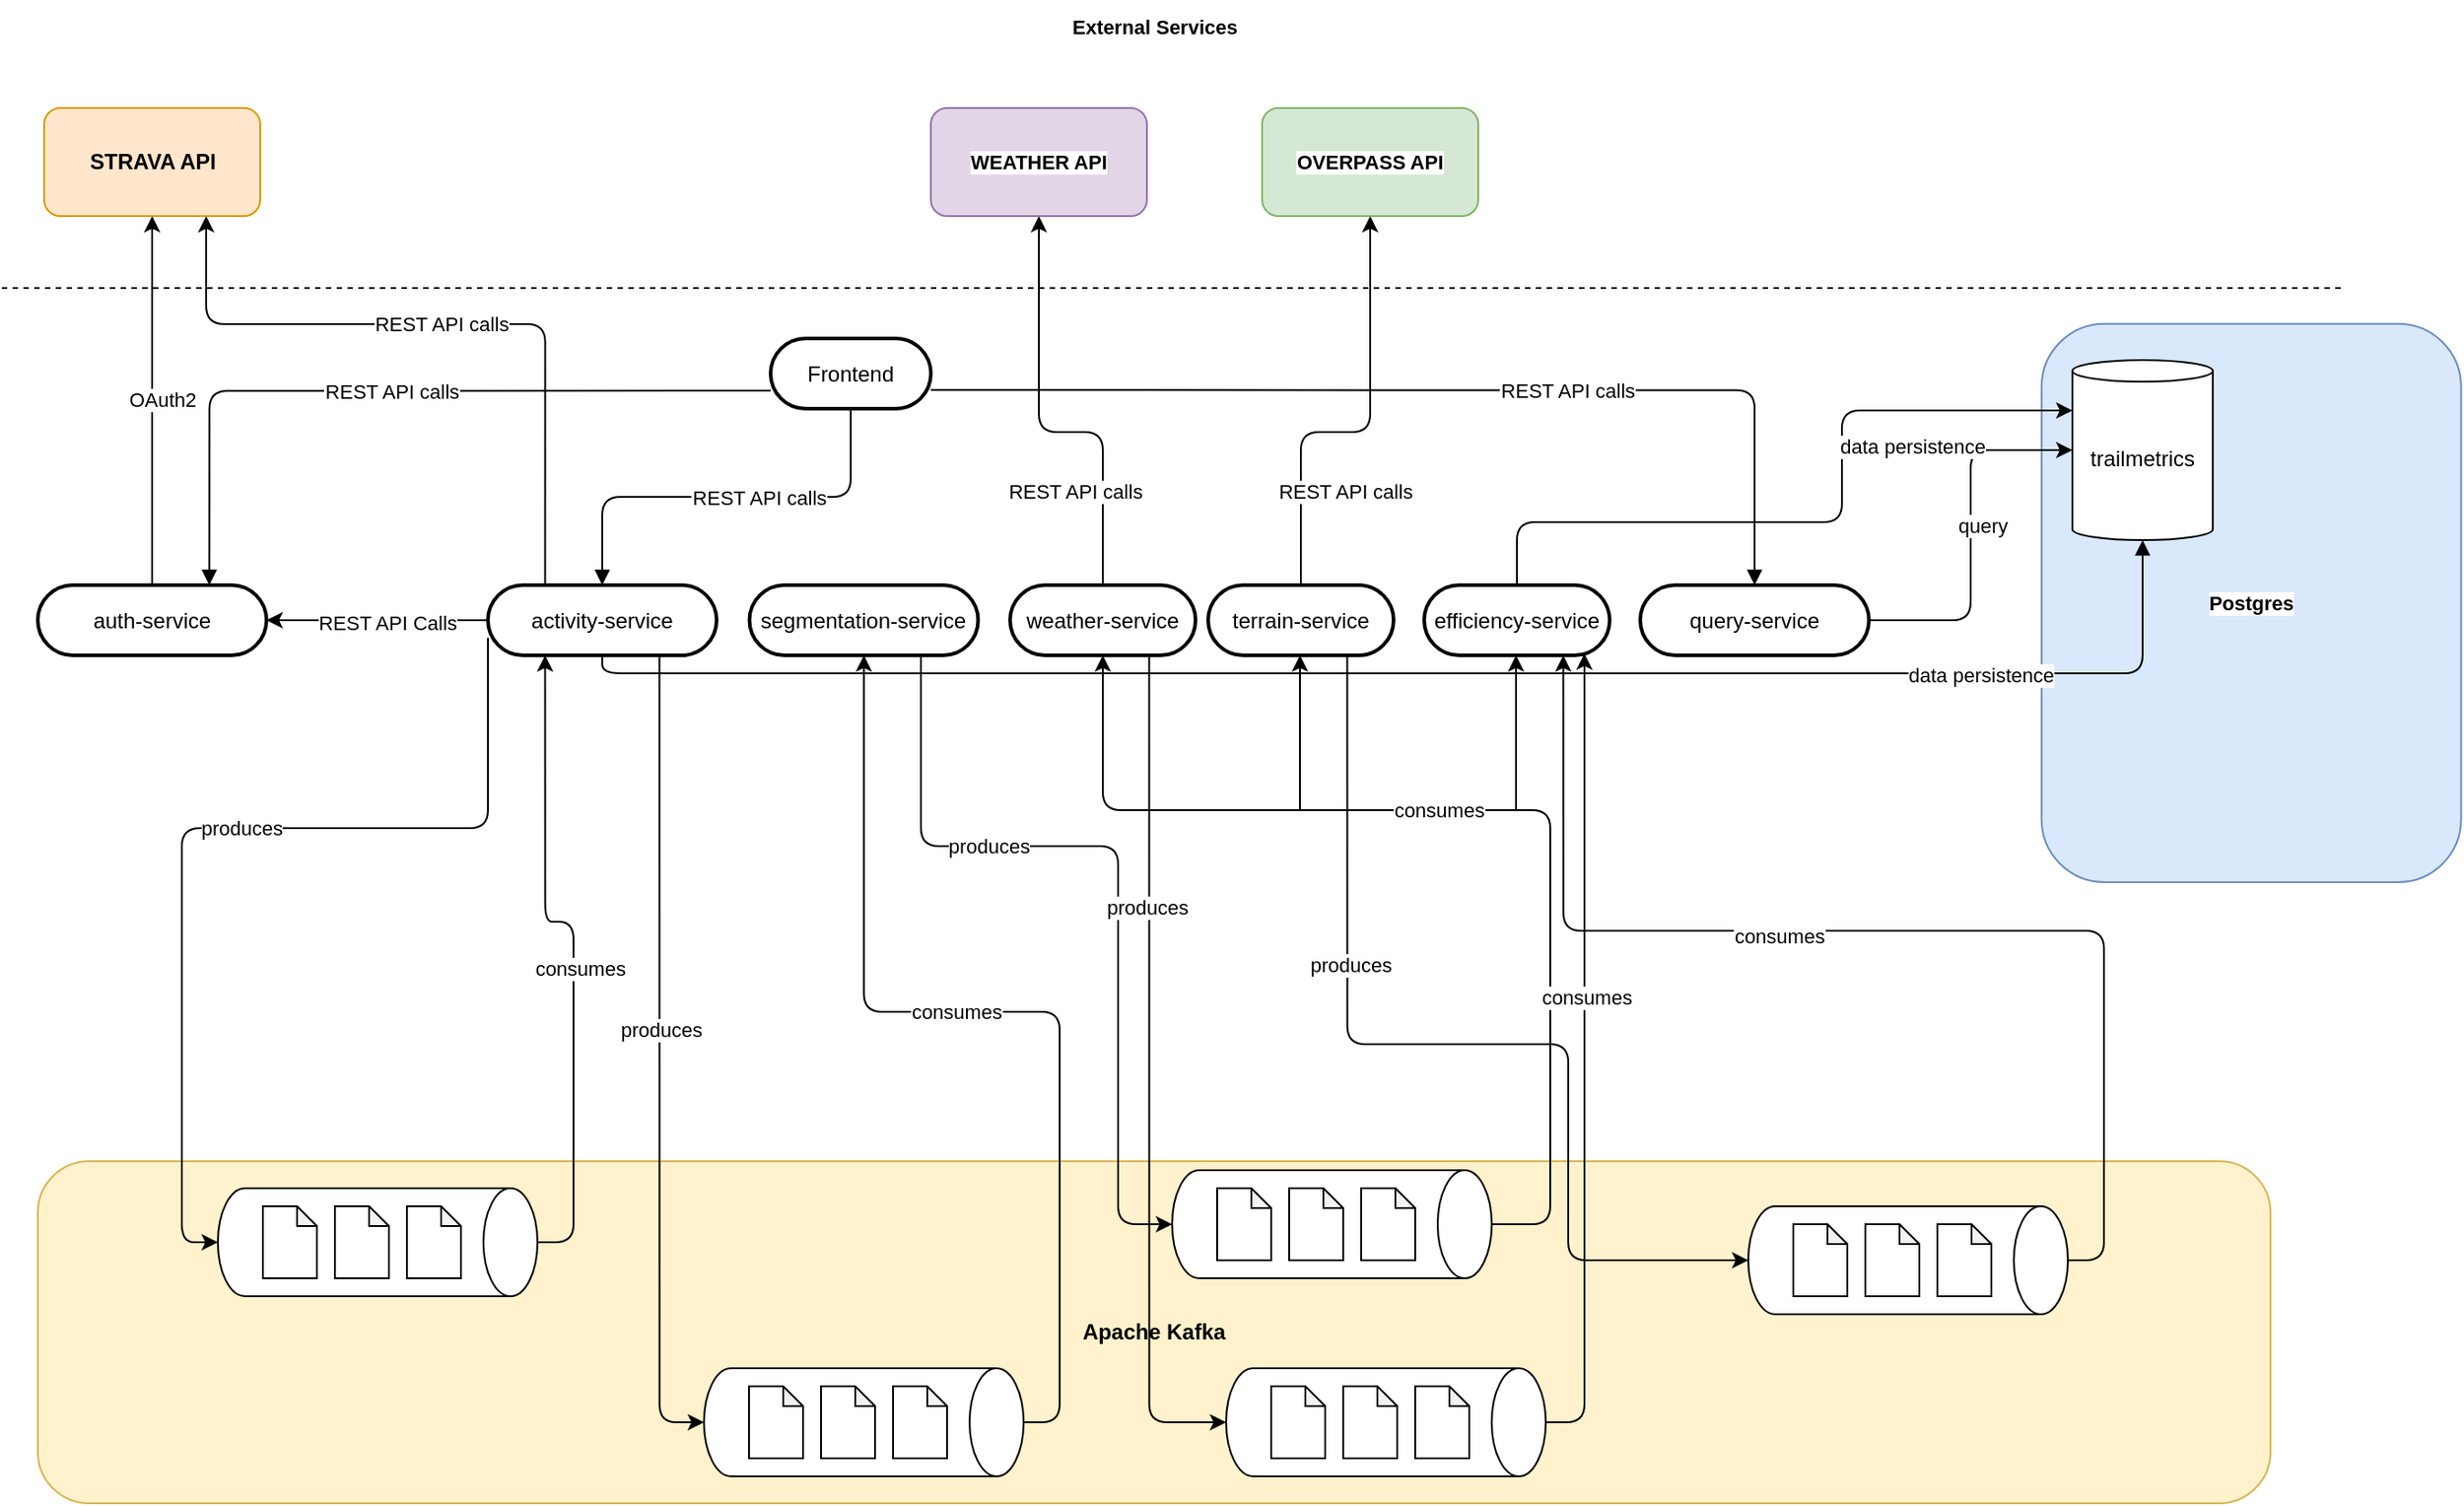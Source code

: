 <mxfile version="26.2.13">
  <diagram name="Pagina-1" id="fKY_Gx4-Wao7bdq79K0J">
    <mxGraphModel dx="1989" dy="2061" grid="1" gridSize="10" guides="1" tooltips="1" connect="1" arrows="1" fold="1" page="1" pageScale="1" pageWidth="827" pageHeight="1169" math="0" shadow="0">
      <root>
        <mxCell id="0" />
        <mxCell id="1" parent="0" />
        <mxCell id="38NqQ832aSYF8gRKxVFK-132" value="&lt;b&gt;Postgres&lt;/b&gt;" style="rounded=1;whiteSpace=wrap;html=1;fontFamily=Helvetica;fontSize=11;labelBackgroundColor=default;fillColor=#dae8fc;strokeColor=#6c8ebf;rotation=0;" parent="1" vertex="1">
          <mxGeometry x="1032.88" y="-0.12" width="233" height="310.12" as="geometry" />
        </mxCell>
        <mxCell id="38NqQ832aSYF8gRKxVFK-56" value="&lt;b&gt;Apache Kafka&lt;/b&gt;" style="rounded=1;whiteSpace=wrap;html=1;fillColor=#fff2cc;strokeColor=#d6b656;" parent="1" vertex="1">
          <mxGeometry x="-80" y="465" width="1240" height="190" as="geometry" />
        </mxCell>
        <mxCell id="3" value="Frontend" style="rounded=1;whiteSpace=wrap;arcSize=50;strokeWidth=2;" parent="1" vertex="1">
          <mxGeometry x="327" y="8" width="89" height="39" as="geometry" />
        </mxCell>
        <mxCell id="38NqQ832aSYF8gRKxVFK-133" style="edgeStyle=orthogonalEdgeStyle;shape=connector;curved=0;rounded=1;orthogonalLoop=1;jettySize=auto;html=1;strokeColor=default;align=center;verticalAlign=middle;fontFamily=Helvetica;fontSize=11;fontColor=default;labelBackgroundColor=default;endArrow=classic;entryX=0.5;entryY=1;entryDx=0;entryDy=0;" parent="1" source="4" target="RZmeAOAHohW3IqfWP5Iw-19" edge="1">
          <mxGeometry relative="1" as="geometry">
            <mxPoint y="-30" as="targetPoint" />
          </mxGeometry>
        </mxCell>
        <mxCell id="38NqQ832aSYF8gRKxVFK-134" value="OAuth2" style="edgeLabel;html=1;align=center;verticalAlign=middle;resizable=0;points=[];fontFamily=Helvetica;fontSize=11;fontColor=default;labelBackgroundColor=default;" parent="38NqQ832aSYF8gRKxVFK-133" vertex="1" connectable="0">
          <mxGeometry x="0.012" y="-4" relative="1" as="geometry">
            <mxPoint x="1" as="offset" />
          </mxGeometry>
        </mxCell>
        <mxCell id="4" value="auth-service" style="rounded=1;whiteSpace=wrap;arcSize=50;strokeWidth=2;" parent="1" vertex="1">
          <mxGeometry x="-80" y="145" width="127" height="39" as="geometry" />
        </mxCell>
        <mxCell id="RZmeAOAHohW3IqfWP5Iw-23" value="" style="edgeStyle=orthogonalEdgeStyle;rounded=0;orthogonalLoop=1;jettySize=auto;html=1;" parent="1" source="5" target="4" edge="1">
          <mxGeometry relative="1" as="geometry" />
        </mxCell>
        <mxCell id="RZmeAOAHohW3IqfWP5Iw-24" value="REST API Calls" style="edgeLabel;html=1;align=center;verticalAlign=middle;resizable=0;points=[];" parent="RZmeAOAHohW3IqfWP5Iw-23" vertex="1" connectable="0">
          <mxGeometry x="-0.08" y="1" relative="1" as="geometry">
            <mxPoint as="offset" />
          </mxGeometry>
        </mxCell>
        <mxCell id="38NqQ832aSYF8gRKxVFK-37" style="rounded=1;orthogonalLoop=1;jettySize=auto;html=1;entryX=0.5;entryY=1;entryDx=0;entryDy=0;entryPerimeter=0;edgeStyle=orthogonalEdgeStyle;exitX=0;exitY=0.75;exitDx=0;exitDy=0;curved=0;" parent="1" source="5" target="38NqQ832aSYF8gRKxVFK-84" edge="1">
          <mxGeometry relative="1" as="geometry">
            <mxPoint x="135" y="290" as="sourcePoint" />
            <mxPoint x="-80" y="520" as="targetPoint" />
            <Array as="points">
              <mxPoint x="170" y="280" />
              <mxPoint y="280" />
              <mxPoint y="510" />
            </Array>
          </mxGeometry>
        </mxCell>
        <mxCell id="38NqQ832aSYF8gRKxVFK-38" value="produces" style="edgeLabel;html=1;align=center;verticalAlign=middle;resizable=0;points=[];" parent="38NqQ832aSYF8gRKxVFK-37" vertex="1" connectable="0">
          <mxGeometry x="-0.076" relative="1" as="geometry">
            <mxPoint as="offset" />
          </mxGeometry>
        </mxCell>
        <mxCell id="38NqQ832aSYF8gRKxVFK-112" style="edgeStyle=orthogonalEdgeStyle;shape=connector;curved=0;rounded=1;orthogonalLoop=1;jettySize=auto;html=1;entryX=0.75;entryY=1;entryDx=0;entryDy=0;strokeColor=default;align=center;verticalAlign=middle;fontFamily=Helvetica;fontSize=11;fontColor=default;labelBackgroundColor=default;endArrow=classic;exitX=0.25;exitY=0;exitDx=0;exitDy=0;" parent="1" source="5" target="RZmeAOAHohW3IqfWP5Iw-19" edge="1">
          <mxGeometry relative="1" as="geometry">
            <Array as="points">
              <mxPoint x="202" />
              <mxPoint x="14" />
            </Array>
          </mxGeometry>
        </mxCell>
        <mxCell id="38NqQ832aSYF8gRKxVFK-113" value="REST API calls" style="edgeLabel;html=1;align=center;verticalAlign=middle;resizable=0;points=[];fontFamily=Helvetica;fontSize=11;fontColor=default;labelBackgroundColor=default;" parent="38NqQ832aSYF8gRKxVFK-112" vertex="1" connectable="0">
          <mxGeometry x="0.421" y="-2" relative="1" as="geometry">
            <mxPoint x="76" y="2" as="offset" />
          </mxGeometry>
        </mxCell>
        <mxCell id="5" value="activity-service" style="rounded=1;whiteSpace=wrap;arcSize=50;strokeWidth=2;" parent="1" vertex="1">
          <mxGeometry x="170" y="145" width="127" height="39" as="geometry" />
        </mxCell>
        <mxCell id="6" value="segmentation-service" style="rounded=1;whiteSpace=wrap;arcSize=50;strokeWidth=2;" parent="1" vertex="1">
          <mxGeometry x="315.25" y="145" width="127" height="39" as="geometry" />
        </mxCell>
        <mxCell id="7" value="query-service" style="rounded=1;whiteSpace=wrap;arcSize=50;strokeWidth=2;" parent="1" vertex="1">
          <mxGeometry x="810" y="145" width="127" height="39" as="geometry" />
        </mxCell>
        <mxCell id="38NqQ832aSYF8gRKxVFK-127" style="edgeStyle=orthogonalEdgeStyle;shape=connector;curved=0;rounded=1;orthogonalLoop=1;jettySize=auto;html=1;entryX=0.5;entryY=1;entryDx=0;entryDy=0;strokeColor=default;align=center;verticalAlign=middle;fontFamily=Helvetica;fontSize=11;fontColor=default;labelBackgroundColor=default;endArrow=classic;" parent="1" source="11" target="38NqQ832aSYF8gRKxVFK-126" edge="1">
          <mxGeometry relative="1" as="geometry">
            <Array as="points">
              <mxPoint x="512" y="60" />
              <mxPoint x="476" y="60" />
            </Array>
          </mxGeometry>
        </mxCell>
        <mxCell id="38NqQ832aSYF8gRKxVFK-128" value="REST API calls" style="edgeLabel;html=1;align=center;verticalAlign=middle;resizable=0;points=[];fontFamily=Helvetica;fontSize=11;fontColor=default;labelBackgroundColor=default;" parent="38NqQ832aSYF8gRKxVFK-127" vertex="1" connectable="0">
          <mxGeometry x="-0.157" y="1" relative="1" as="geometry">
            <mxPoint x="1" y="32" as="offset" />
          </mxGeometry>
        </mxCell>
        <mxCell id="11" value="weather-service" style="rounded=1;whiteSpace=wrap;arcSize=50;strokeWidth=2;" parent="1" vertex="1">
          <mxGeometry x="460" y="145" width="103" height="39" as="geometry" />
        </mxCell>
        <mxCell id="12" value="REST API calls" style="startArrow=none;endArrow=block;exitX=0.01;exitY=0.74;entryX=0.75;entryY=0;edgeStyle=orthogonalEdgeStyle;entryDx=0;entryDy=0;" parent="1" source="3" target="4" edge="1">
          <mxGeometry relative="1" as="geometry" />
        </mxCell>
        <mxCell id="13" value="REST API calls" style="startArrow=none;endArrow=block;exitX=0.5;exitY=1;entryX=0.5;entryY=0;edgeStyle=orthogonalEdgeStyle;exitDx=0;exitDy=0;" parent="1" source="3" target="5" edge="1">
          <mxGeometry x="-0.148" relative="1" as="geometry">
            <mxPoint x="1" as="offset" />
          </mxGeometry>
        </mxCell>
        <mxCell id="15" value="REST API calls" style="startArrow=none;endArrow=block;exitX=1.01;exitY=0.74;entryX=0.5;entryY=0;rounded=1;edgeStyle=orthogonalEdgeStyle;" parent="1" source="3" target="7" edge="1">
          <mxGeometry x="0.251" relative="1" as="geometry">
            <mxPoint as="offset" />
          </mxGeometry>
        </mxCell>
        <mxCell id="17" value="" style="startArrow=none;endArrow=block;exitX=0.5;exitY=1;entryX=0.5;entryY=1;entryDx=0;entryDy=0;entryPerimeter=0;edgeStyle=orthogonalEdgeStyle;" parent="1" source="5" edge="1" target="38NqQ832aSYF8gRKxVFK-20">
          <mxGeometry x="-0.001" y="-8" relative="1" as="geometry">
            <mxPoint x="1" as="offset" />
            <mxPoint x="1097.5" y="220" as="targetPoint" />
          </mxGeometry>
        </mxCell>
        <mxCell id="38NqQ832aSYF8gRKxVFK-123" value="data persistence" style="edgeLabel;html=1;align=center;verticalAlign=middle;resizable=0;points=[];fontFamily=Helvetica;fontSize=11;fontColor=default;labelBackgroundColor=default;" parent="17" vertex="1" connectable="0">
          <mxGeometry x="0.63" y="-1" relative="1" as="geometry">
            <mxPoint x="10" as="offset" />
          </mxGeometry>
        </mxCell>
        <mxCell id="RZmeAOAHohW3IqfWP5Iw-19" value="&lt;b&gt;STRAVA API&lt;/b&gt;" style="rounded=1;whiteSpace=wrap;html=1;fillColor=#ffe6cc;strokeColor=#d79b00;" parent="1" vertex="1">
          <mxGeometry x="-76.5" y="-120" width="120" height="60" as="geometry" />
        </mxCell>
        <mxCell id="38NqQ832aSYF8gRKxVFK-20" value="trailmetrics" style="shape=cylinder3;whiteSpace=wrap;html=1;boundedLbl=1;backgroundOutline=1;size=6;" parent="1" vertex="1">
          <mxGeometry x="1050" y="20" width="78" height="100" as="geometry" />
        </mxCell>
        <mxCell id="38NqQ832aSYF8gRKxVFK-130" style="edgeStyle=orthogonalEdgeStyle;shape=connector;curved=0;rounded=1;orthogonalLoop=1;jettySize=auto;html=1;strokeColor=default;align=center;verticalAlign=middle;fontFamily=Helvetica;fontSize=11;fontColor=default;labelBackgroundColor=default;endArrow=classic;" parent="1" source="38NqQ832aSYF8gRKxVFK-24" target="38NqQ832aSYF8gRKxVFK-129" edge="1">
          <mxGeometry relative="1" as="geometry">
            <Array as="points">
              <mxPoint x="622" y="60" />
              <mxPoint x="660" y="60" />
            </Array>
          </mxGeometry>
        </mxCell>
        <mxCell id="38NqQ832aSYF8gRKxVFK-131" value="REST API calls" style="edgeLabel;html=1;align=center;verticalAlign=middle;resizable=0;points=[];fontFamily=Helvetica;fontSize=11;fontColor=default;labelBackgroundColor=default;" parent="38NqQ832aSYF8gRKxVFK-130" vertex="1" connectable="0">
          <mxGeometry x="-0.123" y="-2" relative="1" as="geometry">
            <mxPoint x="2" y="31" as="offset" />
          </mxGeometry>
        </mxCell>
        <mxCell id="38NqQ832aSYF8gRKxVFK-24" value="terrain-service" style="rounded=1;whiteSpace=wrap;arcSize=50;strokeWidth=2;" parent="1" vertex="1">
          <mxGeometry x="570" y="145" width="103" height="39" as="geometry" />
        </mxCell>
        <mxCell id="38NqQ832aSYF8gRKxVFK-25" value="efficiency-service" style="rounded=1;whiteSpace=wrap;arcSize=50;strokeWidth=2;" parent="1" vertex="1">
          <mxGeometry x="690" y="145" width="103" height="39" as="geometry" />
        </mxCell>
        <mxCell id="38NqQ832aSYF8gRKxVFK-48" style="rounded=1;orthogonalLoop=1;jettySize=auto;html=1;entryX=0.5;entryY=1;entryDx=0;entryDy=0;entryPerimeter=0;edgeStyle=orthogonalEdgeStyle;exitX=0.75;exitY=1;exitDx=0;exitDy=0;curved=0;" parent="1" source="5" target="38NqQ832aSYF8gRKxVFK-79" edge="1">
          <mxGeometry relative="1" as="geometry">
            <mxPoint x="244" y="194" as="sourcePoint" />
            <mxPoint x="297" y="510" as="targetPoint" />
          </mxGeometry>
        </mxCell>
        <mxCell id="38NqQ832aSYF8gRKxVFK-49" value="produces" style="edgeLabel;html=1;align=center;verticalAlign=middle;resizable=0;points=[];" parent="38NqQ832aSYF8gRKxVFK-48" vertex="1" connectable="0">
          <mxGeometry x="-0.076" relative="1" as="geometry">
            <mxPoint as="offset" />
          </mxGeometry>
        </mxCell>
        <mxCell id="38NqQ832aSYF8gRKxVFK-50" style="edgeStyle=orthogonalEdgeStyle;rounded=1;orthogonalLoop=1;jettySize=auto;html=1;exitX=0.5;exitY=0;exitDx=0;exitDy=0;exitPerimeter=0;curved=0;" parent="1" source="38NqQ832aSYF8gRKxVFK-79" target="6" edge="1">
          <mxGeometry relative="1" as="geometry">
            <mxPoint x="490" y="420" as="targetPoint" />
            <mxPoint x="512" y="510" as="sourcePoint" />
          </mxGeometry>
        </mxCell>
        <mxCell id="38NqQ832aSYF8gRKxVFK-51" value="consumes" style="edgeLabel;html=1;align=center;verticalAlign=middle;resizable=0;points=[];" parent="38NqQ832aSYF8gRKxVFK-50" vertex="1" connectable="0">
          <mxGeometry x="0.2" relative="1" as="geometry">
            <mxPoint x="27" as="offset" />
          </mxGeometry>
        </mxCell>
        <mxCell id="38NqQ832aSYF8gRKxVFK-63" style="edgeStyle=orthogonalEdgeStyle;rounded=1;orthogonalLoop=1;jettySize=auto;html=1;exitX=0.75;exitY=1;exitDx=0;exitDy=0;entryX=0.5;entryY=1;entryDx=0;entryDy=0;entryPerimeter=0;curved=0;" parent="1" source="6" target="38NqQ832aSYF8gRKxVFK-72" edge="1">
          <mxGeometry relative="1" as="geometry">
            <mxPoint x="591.29" y="519" as="targetPoint" />
            <Array as="points">
              <mxPoint x="411" y="290" />
              <mxPoint x="520" y="290" />
              <mxPoint x="520" y="500" />
            </Array>
          </mxGeometry>
        </mxCell>
        <mxCell id="38NqQ832aSYF8gRKxVFK-64" value="produces" style="edgeLabel;html=1;align=center;verticalAlign=middle;resizable=0;points=[];" parent="38NqQ832aSYF8gRKxVFK-63" vertex="1" connectable="0">
          <mxGeometry x="-0.373" relative="1" as="geometry">
            <mxPoint as="offset" />
          </mxGeometry>
        </mxCell>
        <mxCell id="38NqQ832aSYF8gRKxVFK-65" style="edgeStyle=orthogonalEdgeStyle;rounded=1;orthogonalLoop=1;jettySize=auto;html=1;entryX=0.5;entryY=1;entryDx=0;entryDy=0;curved=0;exitX=0.5;exitY=0;exitDx=0;exitDy=0;exitPerimeter=0;" parent="1" source="38NqQ832aSYF8gRKxVFK-72" target="11" edge="1">
          <mxGeometry relative="1" as="geometry">
            <mxPoint x="805" y="510" as="sourcePoint" />
            <Array as="points">
              <mxPoint x="760" y="500" />
              <mxPoint x="760" y="270" />
              <mxPoint x="512" y="270" />
            </Array>
          </mxGeometry>
        </mxCell>
        <mxCell id="38NqQ832aSYF8gRKxVFK-70" value="consumes" style="edgeLabel;html=1;align=center;verticalAlign=middle;resizable=0;points=[];" parent="38NqQ832aSYF8gRKxVFK-65" vertex="1" connectable="0">
          <mxGeometry x="0.244" y="1" relative="1" as="geometry">
            <mxPoint x="47" y="-1" as="offset" />
          </mxGeometry>
        </mxCell>
        <mxCell id="38NqQ832aSYF8gRKxVFK-68" value="" style="endArrow=classic;html=1;rounded=0;startSize=6;targetPerimeterSpacing=0;" parent="1" edge="1">
          <mxGeometry width="50" height="50" relative="1" as="geometry">
            <mxPoint x="621" y="270" as="sourcePoint" />
            <mxPoint x="621" y="184" as="targetPoint" />
          </mxGeometry>
        </mxCell>
        <mxCell id="38NqQ832aSYF8gRKxVFK-69" value="" style="endArrow=classic;html=1;rounded=0;startSize=6;targetPerimeterSpacing=0;" parent="1" edge="1">
          <mxGeometry width="50" height="50" relative="1" as="geometry">
            <mxPoint x="741" y="270" as="sourcePoint" />
            <mxPoint x="741" y="184" as="targetPoint" />
          </mxGeometry>
        </mxCell>
        <mxCell id="38NqQ832aSYF8gRKxVFK-77" value="" style="group" parent="1" vertex="1" connectable="0">
          <mxGeometry x="550" y="470" width="177.5" height="60" as="geometry" />
        </mxCell>
        <mxCell id="38NqQ832aSYF8gRKxVFK-72" value="" style="shape=cylinder3;whiteSpace=wrap;html=1;boundedLbl=1;backgroundOutline=1;size=15;rotation=90;" parent="38NqQ832aSYF8gRKxVFK-77" vertex="1">
          <mxGeometry x="58.75" y="-58.75" width="60" height="177.5" as="geometry" />
        </mxCell>
        <mxCell id="38NqQ832aSYF8gRKxVFK-73" value="" style="shape=note;whiteSpace=wrap;html=1;backgroundOutline=1;darkOpacity=0.05;size=11;" parent="38NqQ832aSYF8gRKxVFK-77" vertex="1">
          <mxGeometry x="25" y="10" width="30" height="40" as="geometry" />
        </mxCell>
        <mxCell id="38NqQ832aSYF8gRKxVFK-75" value="" style="shape=note;whiteSpace=wrap;html=1;backgroundOutline=1;darkOpacity=0.05;size=11;" parent="38NqQ832aSYF8gRKxVFK-77" vertex="1">
          <mxGeometry x="105" y="10" width="30" height="40" as="geometry" />
        </mxCell>
        <mxCell id="38NqQ832aSYF8gRKxVFK-76" value="" style="shape=note;whiteSpace=wrap;html=1;backgroundOutline=1;darkOpacity=0.05;size=11;" parent="38NqQ832aSYF8gRKxVFK-77" vertex="1">
          <mxGeometry x="65" y="10" width="30" height="40" as="geometry" />
        </mxCell>
        <mxCell id="38NqQ832aSYF8gRKxVFK-78" value="" style="group" parent="1" vertex="1" connectable="0">
          <mxGeometry x="290" y="580" width="177.5" height="60" as="geometry" />
        </mxCell>
        <mxCell id="38NqQ832aSYF8gRKxVFK-79" value="" style="shape=cylinder3;whiteSpace=wrap;html=1;boundedLbl=1;backgroundOutline=1;size=15;rotation=90;" parent="38NqQ832aSYF8gRKxVFK-78" vertex="1">
          <mxGeometry x="58.75" y="-58.75" width="60" height="177.5" as="geometry" />
        </mxCell>
        <mxCell id="38NqQ832aSYF8gRKxVFK-80" value="" style="shape=note;whiteSpace=wrap;html=1;backgroundOutline=1;darkOpacity=0.05;size=11;" parent="38NqQ832aSYF8gRKxVFK-78" vertex="1">
          <mxGeometry x="25" y="10" width="30" height="40" as="geometry" />
        </mxCell>
        <mxCell id="38NqQ832aSYF8gRKxVFK-81" value="" style="shape=note;whiteSpace=wrap;html=1;backgroundOutline=1;darkOpacity=0.05;size=11;" parent="38NqQ832aSYF8gRKxVFK-78" vertex="1">
          <mxGeometry x="105" y="10" width="30" height="40" as="geometry" />
        </mxCell>
        <mxCell id="38NqQ832aSYF8gRKxVFK-82" value="" style="shape=note;whiteSpace=wrap;html=1;backgroundOutline=1;darkOpacity=0.05;size=11;" parent="38NqQ832aSYF8gRKxVFK-78" vertex="1">
          <mxGeometry x="65" y="10" width="30" height="40" as="geometry" />
        </mxCell>
        <mxCell id="38NqQ832aSYF8gRKxVFK-83" value="" style="group" parent="1" vertex="1" connectable="0">
          <mxGeometry x="20" y="480" width="177.5" height="60" as="geometry" />
        </mxCell>
        <mxCell id="38NqQ832aSYF8gRKxVFK-84" value="" style="shape=cylinder3;whiteSpace=wrap;html=1;boundedLbl=1;backgroundOutline=1;size=15;rotation=90;" parent="38NqQ832aSYF8gRKxVFK-83" vertex="1">
          <mxGeometry x="58.75" y="-58.75" width="60" height="177.5" as="geometry" />
        </mxCell>
        <mxCell id="38NqQ832aSYF8gRKxVFK-85" value="" style="shape=note;whiteSpace=wrap;html=1;backgroundOutline=1;darkOpacity=0.05;size=11;" parent="38NqQ832aSYF8gRKxVFK-83" vertex="1">
          <mxGeometry x="25" y="10" width="30" height="40" as="geometry" />
        </mxCell>
        <mxCell id="38NqQ832aSYF8gRKxVFK-86" value="" style="shape=note;whiteSpace=wrap;html=1;backgroundOutline=1;darkOpacity=0.05;size=11;" parent="38NqQ832aSYF8gRKxVFK-83" vertex="1">
          <mxGeometry x="105" y="10" width="30" height="40" as="geometry" />
        </mxCell>
        <mxCell id="38NqQ832aSYF8gRKxVFK-87" value="" style="shape=note;whiteSpace=wrap;html=1;backgroundOutline=1;darkOpacity=0.05;size=11;" parent="38NqQ832aSYF8gRKxVFK-83" vertex="1">
          <mxGeometry x="65" y="10" width="30" height="40" as="geometry" />
        </mxCell>
        <mxCell id="38NqQ832aSYF8gRKxVFK-92" value="" style="group" parent="1" vertex="1" connectable="0">
          <mxGeometry x="580" y="580" width="177.5" height="60" as="geometry" />
        </mxCell>
        <mxCell id="38NqQ832aSYF8gRKxVFK-93" value="" style="shape=cylinder3;whiteSpace=wrap;html=1;boundedLbl=1;backgroundOutline=1;size=15;rotation=90;" parent="38NqQ832aSYF8gRKxVFK-92" vertex="1">
          <mxGeometry x="58.75" y="-58.75" width="60" height="177.5" as="geometry" />
        </mxCell>
        <mxCell id="38NqQ832aSYF8gRKxVFK-94" value="" style="shape=note;whiteSpace=wrap;html=1;backgroundOutline=1;darkOpacity=0.05;size=11;" parent="38NqQ832aSYF8gRKxVFK-92" vertex="1">
          <mxGeometry x="25" y="10" width="30" height="40" as="geometry" />
        </mxCell>
        <mxCell id="38NqQ832aSYF8gRKxVFK-95" value="" style="shape=note;whiteSpace=wrap;html=1;backgroundOutline=1;darkOpacity=0.05;size=11;" parent="38NqQ832aSYF8gRKxVFK-92" vertex="1">
          <mxGeometry x="105" y="10" width="30" height="40" as="geometry" />
        </mxCell>
        <mxCell id="38NqQ832aSYF8gRKxVFK-96" value="" style="shape=note;whiteSpace=wrap;html=1;backgroundOutline=1;darkOpacity=0.05;size=11;" parent="38NqQ832aSYF8gRKxVFK-92" vertex="1">
          <mxGeometry x="65" y="10" width="30" height="40" as="geometry" />
        </mxCell>
        <mxCell id="38NqQ832aSYF8gRKxVFK-98" value="" style="group" parent="1" vertex="1" connectable="0">
          <mxGeometry x="870" y="490" width="177.5" height="60" as="geometry" />
        </mxCell>
        <mxCell id="38NqQ832aSYF8gRKxVFK-99" value="" style="shape=cylinder3;whiteSpace=wrap;html=1;boundedLbl=1;backgroundOutline=1;size=15;rotation=90;" parent="38NqQ832aSYF8gRKxVFK-98" vertex="1">
          <mxGeometry x="58.75" y="-58.75" width="60" height="177.5" as="geometry" />
        </mxCell>
        <mxCell id="38NqQ832aSYF8gRKxVFK-100" value="" style="shape=note;whiteSpace=wrap;html=1;backgroundOutline=1;darkOpacity=0.05;size=11;" parent="38NqQ832aSYF8gRKxVFK-98" vertex="1">
          <mxGeometry x="25" y="10" width="30" height="40" as="geometry" />
        </mxCell>
        <mxCell id="38NqQ832aSYF8gRKxVFK-101" value="" style="shape=note;whiteSpace=wrap;html=1;backgroundOutline=1;darkOpacity=0.05;size=11;" parent="38NqQ832aSYF8gRKxVFK-98" vertex="1">
          <mxGeometry x="105" y="10" width="30" height="40" as="geometry" />
        </mxCell>
        <mxCell id="38NqQ832aSYF8gRKxVFK-102" value="" style="shape=note;whiteSpace=wrap;html=1;backgroundOutline=1;darkOpacity=0.05;size=11;" parent="38NqQ832aSYF8gRKxVFK-98" vertex="1">
          <mxGeometry x="65" y="10" width="30" height="40" as="geometry" />
        </mxCell>
        <mxCell id="38NqQ832aSYF8gRKxVFK-103" style="edgeStyle=orthogonalEdgeStyle;rounded=1;orthogonalLoop=1;jettySize=auto;html=1;curved=0;exitX=0.75;exitY=1;exitDx=0;exitDy=0;" parent="1" source="38NqQ832aSYF8gRKxVFK-24" edge="1">
          <mxGeometry relative="1" as="geometry">
            <mxPoint x="870" y="520" as="targetPoint" />
            <Array as="points">
              <mxPoint x="647" y="400" />
              <mxPoint x="770" y="400" />
            </Array>
          </mxGeometry>
        </mxCell>
        <mxCell id="38NqQ832aSYF8gRKxVFK-104" value="produces" style="edgeLabel;html=1;align=center;verticalAlign=middle;resizable=0;points=[];fontFamily=Helvetica;fontSize=11;fontColor=default;labelBackgroundColor=default;" parent="38NqQ832aSYF8gRKxVFK-103" vertex="1" connectable="0">
          <mxGeometry x="-0.384" relative="1" as="geometry">
            <mxPoint x="1" as="offset" />
          </mxGeometry>
        </mxCell>
        <mxCell id="38NqQ832aSYF8gRKxVFK-109" style="edgeStyle=orthogonalEdgeStyle;shape=connector;curved=0;rounded=1;orthogonalLoop=1;jettySize=auto;html=1;entryX=0;entryY=0.5;entryDx=0;entryDy=0;entryPerimeter=0;strokeColor=default;align=center;verticalAlign=middle;fontFamily=Helvetica;fontSize=11;fontColor=default;labelBackgroundColor=default;endArrow=classic;" parent="1" source="7" target="38NqQ832aSYF8gRKxVFK-20" edge="1">
          <mxGeometry relative="1" as="geometry" />
        </mxCell>
        <mxCell id="38NqQ832aSYF8gRKxVFK-125" value="query" style="edgeLabel;html=1;align=center;verticalAlign=middle;resizable=0;points=[];fontFamily=Helvetica;fontSize=11;fontColor=default;labelBackgroundColor=default;" parent="38NqQ832aSYF8gRKxVFK-109" vertex="1" connectable="0">
          <mxGeometry x="-0.337" y="4" relative="1" as="geometry">
            <mxPoint x="10" y="-40" as="offset" />
          </mxGeometry>
        </mxCell>
        <mxCell id="38NqQ832aSYF8gRKxVFK-110" style="edgeStyle=orthogonalEdgeStyle;shape=connector;curved=0;rounded=1;orthogonalLoop=1;jettySize=auto;html=1;entryX=0.25;entryY=1;entryDx=0;entryDy=0;strokeColor=default;align=center;verticalAlign=middle;fontFamily=Helvetica;fontSize=11;fontColor=default;labelBackgroundColor=default;endArrow=classic;exitX=0.5;exitY=0;exitDx=0;exitDy=0;exitPerimeter=0;" parent="1" source="38NqQ832aSYF8gRKxVFK-84" target="5" edge="1">
          <mxGeometry relative="1" as="geometry" />
        </mxCell>
        <mxCell id="38NqQ832aSYF8gRKxVFK-111" value="consumes" style="edgeLabel;html=1;align=center;verticalAlign=middle;resizable=0;points=[];fontFamily=Helvetica;fontSize=11;fontColor=default;labelBackgroundColor=default;" parent="38NqQ832aSYF8gRKxVFK-110" vertex="1" connectable="0">
          <mxGeometry x="-0.049" y="-3" relative="1" as="geometry">
            <mxPoint as="offset" />
          </mxGeometry>
        </mxCell>
        <mxCell id="38NqQ832aSYF8gRKxVFK-115" style="edgeStyle=orthogonalEdgeStyle;shape=connector;curved=0;rounded=1;orthogonalLoop=1;jettySize=auto;html=1;exitX=0.75;exitY=1;exitDx=0;exitDy=0;strokeColor=default;align=center;verticalAlign=middle;fontFamily=Helvetica;fontSize=11;fontColor=default;labelBackgroundColor=default;endArrow=classic;entryX=0.5;entryY=1;entryDx=0;entryDy=0;entryPerimeter=0;" parent="1" source="11" target="38NqQ832aSYF8gRKxVFK-93" edge="1">
          <mxGeometry relative="1" as="geometry" />
        </mxCell>
        <mxCell id="38NqQ832aSYF8gRKxVFK-116" value="produces" style="edgeLabel;html=1;align=center;verticalAlign=middle;resizable=0;points=[];fontFamily=Helvetica;fontSize=11;fontColor=default;labelBackgroundColor=default;" parent="38NqQ832aSYF8gRKxVFK-115" vertex="1" connectable="0">
          <mxGeometry x="-0.402" y="-2" relative="1" as="geometry">
            <mxPoint as="offset" />
          </mxGeometry>
        </mxCell>
        <mxCell id="38NqQ832aSYF8gRKxVFK-117" style="edgeStyle=orthogonalEdgeStyle;shape=connector;curved=0;rounded=1;orthogonalLoop=1;jettySize=auto;html=1;exitX=0.5;exitY=0;exitDx=0;exitDy=0;exitPerimeter=0;entryX=0.75;entryY=1;entryDx=0;entryDy=0;strokeColor=default;align=center;verticalAlign=middle;fontFamily=Helvetica;fontSize=11;fontColor=default;labelBackgroundColor=default;endArrow=classic;" parent="1" source="38NqQ832aSYF8gRKxVFK-99" target="38NqQ832aSYF8gRKxVFK-25" edge="1">
          <mxGeometry relative="1" as="geometry" />
        </mxCell>
        <mxCell id="38NqQ832aSYF8gRKxVFK-120" value="consumes" style="edgeLabel;html=1;align=center;verticalAlign=middle;resizable=0;points=[];fontFamily=Helvetica;fontSize=11;fontColor=default;labelBackgroundColor=default;" parent="38NqQ832aSYF8gRKxVFK-117" vertex="1" connectable="0">
          <mxGeometry x="0.169" y="3" relative="1" as="geometry">
            <mxPoint as="offset" />
          </mxGeometry>
        </mxCell>
        <mxCell id="38NqQ832aSYF8gRKxVFK-118" style="edgeStyle=orthogonalEdgeStyle;shape=connector;curved=0;rounded=1;orthogonalLoop=1;jettySize=auto;html=1;exitX=0.5;exitY=0;exitDx=0;exitDy=0;exitPerimeter=0;entryX=0.864;entryY=0.974;entryDx=0;entryDy=0;entryPerimeter=0;strokeColor=default;align=center;verticalAlign=middle;fontFamily=Helvetica;fontSize=11;fontColor=default;labelBackgroundColor=default;endArrow=classic;" parent="1" source="38NqQ832aSYF8gRKxVFK-93" target="38NqQ832aSYF8gRKxVFK-25" edge="1">
          <mxGeometry relative="1" as="geometry" />
        </mxCell>
        <mxCell id="38NqQ832aSYF8gRKxVFK-119" value="consumes" style="edgeLabel;html=1;align=center;verticalAlign=middle;resizable=0;points=[];fontFamily=Helvetica;fontSize=11;fontColor=default;labelBackgroundColor=default;" parent="38NqQ832aSYF8gRKxVFK-118" vertex="1" connectable="0">
          <mxGeometry x="0.153" y="-1" relative="1" as="geometry">
            <mxPoint y="1" as="offset" />
          </mxGeometry>
        </mxCell>
        <mxCell id="38NqQ832aSYF8gRKxVFK-126" value="&lt;b&gt;WEATHER API&lt;/b&gt;" style="rounded=1;whiteSpace=wrap;html=1;fontFamily=Helvetica;fontSize=11;labelBackgroundColor=default;fillColor=#e1d5e7;strokeColor=#9673a6;" parent="1" vertex="1">
          <mxGeometry x="416" y="-120" width="120" height="60" as="geometry" />
        </mxCell>
        <mxCell id="38NqQ832aSYF8gRKxVFK-129" value="&lt;b&gt;OVERPASS API&lt;/b&gt;" style="rounded=1;whiteSpace=wrap;html=1;fontFamily=Helvetica;fontSize=11;labelBackgroundColor=default;fillColor=#d5e8d4;strokeColor=#82b366;" parent="1" vertex="1">
          <mxGeometry x="600" y="-120" width="120" height="60" as="geometry" />
        </mxCell>
        <mxCell id="38NqQ832aSYF8gRKxVFK-137" value="" style="endArrow=none;dashed=1;html=1;rounded=1;strokeColor=default;align=center;verticalAlign=middle;fontFamily=Helvetica;fontSize=11;fontColor=default;labelBackgroundColor=default;" parent="1" edge="1">
          <mxGeometry width="50" height="50" relative="1" as="geometry">
            <mxPoint x="-100" y="-20" as="sourcePoint" />
            <mxPoint x="1202" y="-20" as="targetPoint" />
          </mxGeometry>
        </mxCell>
        <mxCell id="38NqQ832aSYF8gRKxVFK-138" value="&lt;b&gt;External Services&lt;/b&gt;" style="text;html=1;align=center;verticalAlign=middle;resizable=0;points=[];autosize=1;strokeColor=none;fillColor=none;fontFamily=Helvetica;fontSize=11;fontColor=default;labelBackgroundColor=default;" parent="1" vertex="1">
          <mxGeometry x="480" y="-180" width="120" height="30" as="geometry" />
        </mxCell>
        <mxCell id="38NqQ832aSYF8gRKxVFK-145" style="rounded=1;orthogonalLoop=1;jettySize=auto;html=1;strokeColor=default;align=center;verticalAlign=middle;fontFamily=Helvetica;fontSize=11;fontColor=default;labelBackgroundColor=default;endArrow=classic;entryX=0;entryY=0;entryDx=0;entryDy=28;entryPerimeter=0;edgeStyle=orthogonalEdgeStyle;" parent="1" source="38NqQ832aSYF8gRKxVFK-25" target="38NqQ832aSYF8gRKxVFK-20" edge="1">
          <mxGeometry relative="1" as="geometry">
            <Array as="points">
              <mxPoint x="742" y="110" />
              <mxPoint x="922" y="110" />
              <mxPoint x="922" y="48" />
            </Array>
            <mxPoint x="1020" y="120" as="targetPoint" />
          </mxGeometry>
        </mxCell>
        <mxCell id="38NqQ832aSYF8gRKxVFK-146" value="data persistence" style="edgeLabel;html=1;align=center;verticalAlign=middle;resizable=0;points=[];fontFamily=Helvetica;fontSize=11;fontColor=default;labelBackgroundColor=default;" parent="38NqQ832aSYF8gRKxVFK-145" vertex="1" connectable="0">
          <mxGeometry x="0.273" y="-1" relative="1" as="geometry">
            <mxPoint x="38" as="offset" />
          </mxGeometry>
        </mxCell>
      </root>
    </mxGraphModel>
  </diagram>
</mxfile>
